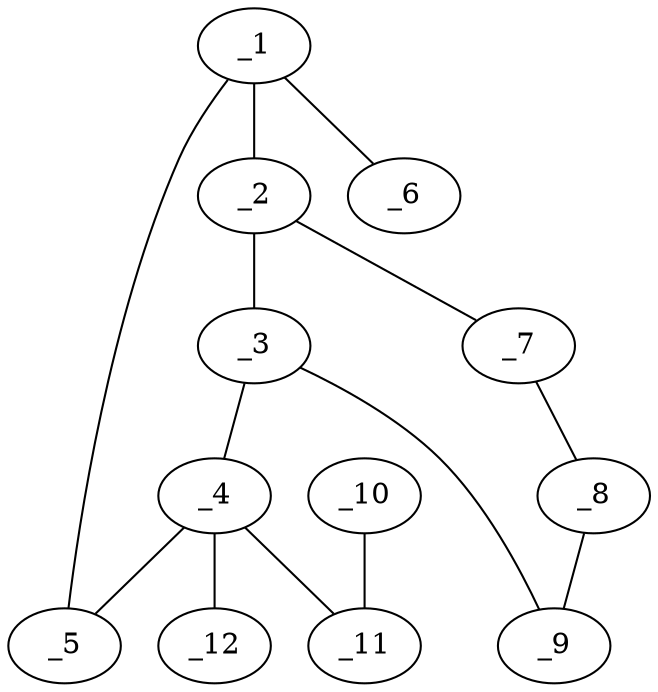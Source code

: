 graph molid634303 {
	_1	 [charge=0,
		chem=1,
		symbol="C  ",
		x="4.4899",
		y="-0.809"];
	_2	 [charge=0,
		chem=4,
		symbol="N  ",
		x="3.5388",
		y="-0.5"];
	_1 -- _2	 [valence=1];
	_5	 [charge=0,
		chem=2,
		symbol="O  ",
		x="5.0777",
		y=0];
	_1 -- _5	 [valence=1];
	_6	 [charge=0,
		chem=2,
		symbol="O  ",
		x="4.7989",
		y="-1.7601"];
	_1 -- _6	 [valence=2];
	_3	 [charge=0,
		chem=1,
		symbol="C  ",
		x="3.5388",
		y="0.5"];
	_2 -- _3	 [valence=1];
	_7	 [charge=0,
		chem=1,
		symbol="C  ",
		x="2.5878",
		y="-0.809"];
	_2 -- _7	 [valence=1];
	_4	 [charge=0,
		chem=1,
		symbol="C  ",
		x="4.4899",
		y="0.809"];
	_3 -- _4	 [valence=1];
	_9	 [charge=0,
		chem=1,
		symbol="C  ",
		x="2.5878",
		y="0.809"];
	_3 -- _9	 [valence=1];
	_4 -- _5	 [valence=1];
	_11	 [charge=0,
		chem=1,
		symbol="C  ",
		x="5.2989",
		y="1.3968"];
	_4 -- _11	 [valence=1];
	_12	 [charge=0,
		chem=1,
		symbol="C  ",
		x="4.1809",
		y="1.7601"];
	_4 -- _12	 [valence=1];
	_8	 [charge=0,
		chem=1,
		symbol="C  ",
		x=2,
		y=0];
	_7 -- _8	 [valence=1];
	_8 -- _9	 [valence=1];
	_10	 [charge=0,
		chem=21,
		symbol="I  ",
		x="6.2125",
		y="0.9901"];
	_10 -- _11	 [valence=1];
}
